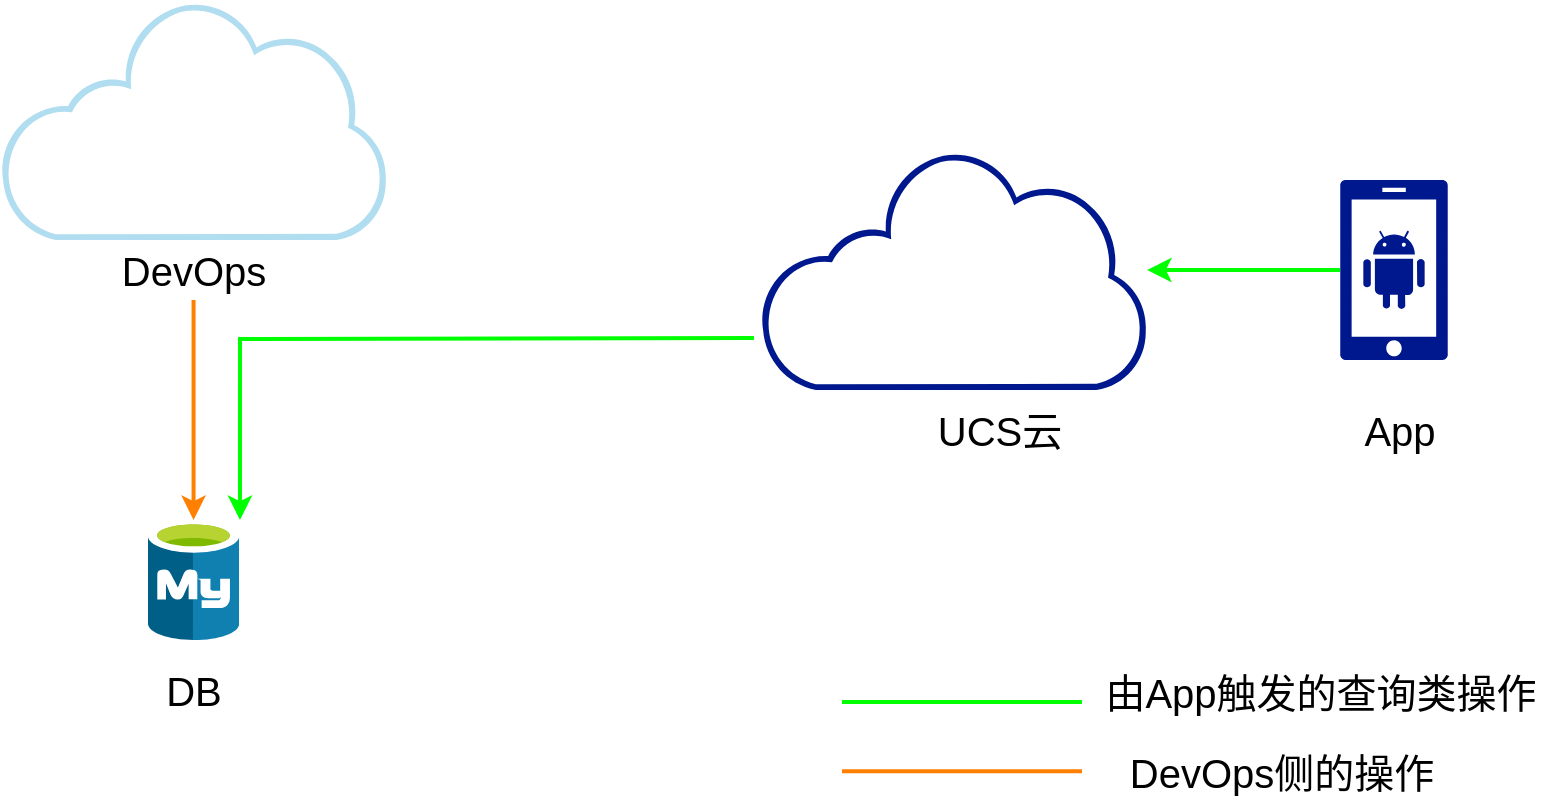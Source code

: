 <mxfile version="24.3.0" type="github">
  <diagram name="第 1 页" id="jeTXBLm-H6XMwneKPCaH">
    <mxGraphModel dx="1602" dy="1006" grid="1" gridSize="10" guides="1" tooltips="1" connect="1" arrows="1" fold="1" page="1" pageScale="1" pageWidth="827" pageHeight="1169" math="0" shadow="0">
      <root>
        <mxCell id="0" />
        <mxCell id="1" parent="0" />
        <mxCell id="sWEV5LaynbLMHfX0gyIc-2" value="" style="image;sketch=0;aspect=fixed;html=1;points=[];align=center;fontSize=20;image=img/lib/mscae/Azure_Database_for_MySQL_servers.svg;" parent="1" vertex="1">
          <mxGeometry x="133.98" y="630" width="45.6" height="60" as="geometry" />
        </mxCell>
        <mxCell id="sWEV5LaynbLMHfX0gyIc-13" style="edgeStyle=orthogonalEdgeStyle;rounded=0;orthogonalLoop=1;jettySize=auto;html=1;exitX=0;exitY=0.5;exitDx=0;exitDy=0;exitPerimeter=0;strokeColor=#00FF00;fontSize=20;strokeWidth=2;" parent="1" source="sWEV5LaynbLMHfX0gyIc-5" target="sWEV5LaynbLMHfX0gyIc-12" edge="1">
          <mxGeometry relative="1" as="geometry" />
        </mxCell>
        <mxCell id="sWEV5LaynbLMHfX0gyIc-5" value="" style="sketch=0;aspect=fixed;pointerEvents=1;shadow=0;dashed=0;html=1;strokeColor=none;labelPosition=center;verticalLabelPosition=bottom;verticalAlign=top;align=center;fillColor=#00188D;shape=mxgraph.mscae.enterprise.android_phone;fontSize=20;" parent="1" vertex="1">
          <mxGeometry x="730" y="460" width="54" height="90" as="geometry" />
        </mxCell>
        <mxCell id="sWEV5LaynbLMHfX0gyIc-9" style="edgeStyle=orthogonalEdgeStyle;rounded=0;orthogonalLoop=1;jettySize=auto;html=1;exitX=0.5;exitY=1;exitDx=0;exitDy=0;strokeColor=#FF8000;fontSize=20;strokeWidth=2;" parent="1" source="sWEV5LaynbLMHfX0gyIc-15" target="sWEV5LaynbLMHfX0gyIc-2" edge="1">
          <mxGeometry relative="1" as="geometry">
            <mxPoint x="157" y="540" as="sourcePoint" />
          </mxGeometry>
        </mxCell>
        <mxCell id="sWEV5LaynbLMHfX0gyIc-6" value="" style="sketch=0;aspect=fixed;pointerEvents=1;shadow=0;dashed=0;html=1;strokeColor=none;labelPosition=center;verticalLabelPosition=bottom;verticalAlign=top;align=center;fillColor=#b1ddf0;shape=mxgraph.mscae.enterprise.internet_hollow;fontSize=20;" parent="1" vertex="1">
          <mxGeometry x="60" y="370" width="193.55" height="120" as="geometry" />
        </mxCell>
        <mxCell id="sWEV5LaynbLMHfX0gyIc-12" value="" style="sketch=0;aspect=fixed;pointerEvents=1;shadow=0;dashed=0;html=1;strokeColor=none;labelPosition=center;verticalLabelPosition=bottom;verticalAlign=top;align=center;fillColor=#00188D;shape=mxgraph.mscae.enterprise.internet_hollow;fontSize=20;" parent="1" vertex="1">
          <mxGeometry x="440" y="445" width="193.55" height="120" as="geometry" />
        </mxCell>
        <mxCell id="sWEV5LaynbLMHfX0gyIc-14" value="UCS云" style="text;html=1;align=center;verticalAlign=middle;whiteSpace=wrap;rounded=0;fontSize=20;" parent="1" vertex="1">
          <mxGeometry x="520" y="570" width="80" height="30" as="geometry" />
        </mxCell>
        <mxCell id="sWEV5LaynbLMHfX0gyIc-15" value="DevOps" style="text;html=1;align=center;verticalAlign=middle;whiteSpace=wrap;rounded=0;fontSize=20;" parent="1" vertex="1">
          <mxGeometry x="126.78" y="490" width="60" height="30" as="geometry" />
        </mxCell>
        <mxCell id="sWEV5LaynbLMHfX0gyIc-16" value="DB" style="text;html=1;align=center;verticalAlign=middle;whiteSpace=wrap;rounded=0;fontSize=20;" parent="1" vertex="1">
          <mxGeometry x="126.78" y="700" width="60" height="30" as="geometry" />
        </mxCell>
        <mxCell id="sWEV5LaynbLMHfX0gyIc-21" style="edgeStyle=orthogonalEdgeStyle;rounded=0;orthogonalLoop=1;jettySize=auto;html=1;entryX=1.009;entryY=0;entryDx=0;entryDy=0;entryPerimeter=0;strokeColor=#00FF00;fontSize=20;strokeWidth=2;" parent="1" target="sWEV5LaynbLMHfX0gyIc-2" edge="1">
          <mxGeometry relative="1" as="geometry">
            <mxPoint x="437" y="539" as="sourcePoint" />
          </mxGeometry>
        </mxCell>
        <mxCell id="sWEV5LaynbLMHfX0gyIc-26" value="App" style="text;html=1;align=center;verticalAlign=middle;whiteSpace=wrap;rounded=0;fontSize=20;" parent="1" vertex="1">
          <mxGeometry x="730" y="570" width="60" height="30" as="geometry" />
        </mxCell>
        <mxCell id="sWEV5LaynbLMHfX0gyIc-27" value="" style="endArrow=none;html=1;rounded=0;strokeColor=#00FF00;fontSize=20;strokeWidth=2;" parent="1" edge="1">
          <mxGeometry width="50" height="50" relative="1" as="geometry">
            <mxPoint x="481" y="721" as="sourcePoint" />
            <mxPoint x="601" y="721" as="targetPoint" />
          </mxGeometry>
        </mxCell>
        <mxCell id="sWEV5LaynbLMHfX0gyIc-28" value="" style="endArrow=none;html=1;rounded=0;strokeColor=#FF8000;fontSize=20;strokeWidth=2;" parent="1" edge="1">
          <mxGeometry width="50" height="50" relative="1" as="geometry">
            <mxPoint x="481.0" y="755.58" as="sourcePoint" />
            <mxPoint x="601" y="755.58" as="targetPoint" />
          </mxGeometry>
        </mxCell>
        <mxCell id="sWEV5LaynbLMHfX0gyIc-29" value="由App触发的查询类操作" style="text;html=1;align=center;verticalAlign=middle;whiteSpace=wrap;rounded=0;fontSize=20;" parent="1" vertex="1">
          <mxGeometry x="611" y="701" width="219" height="30" as="geometry" />
        </mxCell>
        <mxCell id="sWEV5LaynbLMHfX0gyIc-30" value="DevOps侧的操作" style="text;html=1;align=center;verticalAlign=middle;whiteSpace=wrap;rounded=0;fontSize=20;" parent="1" vertex="1">
          <mxGeometry x="611" y="741" width="180" height="30" as="geometry" />
        </mxCell>
      </root>
    </mxGraphModel>
  </diagram>
</mxfile>
